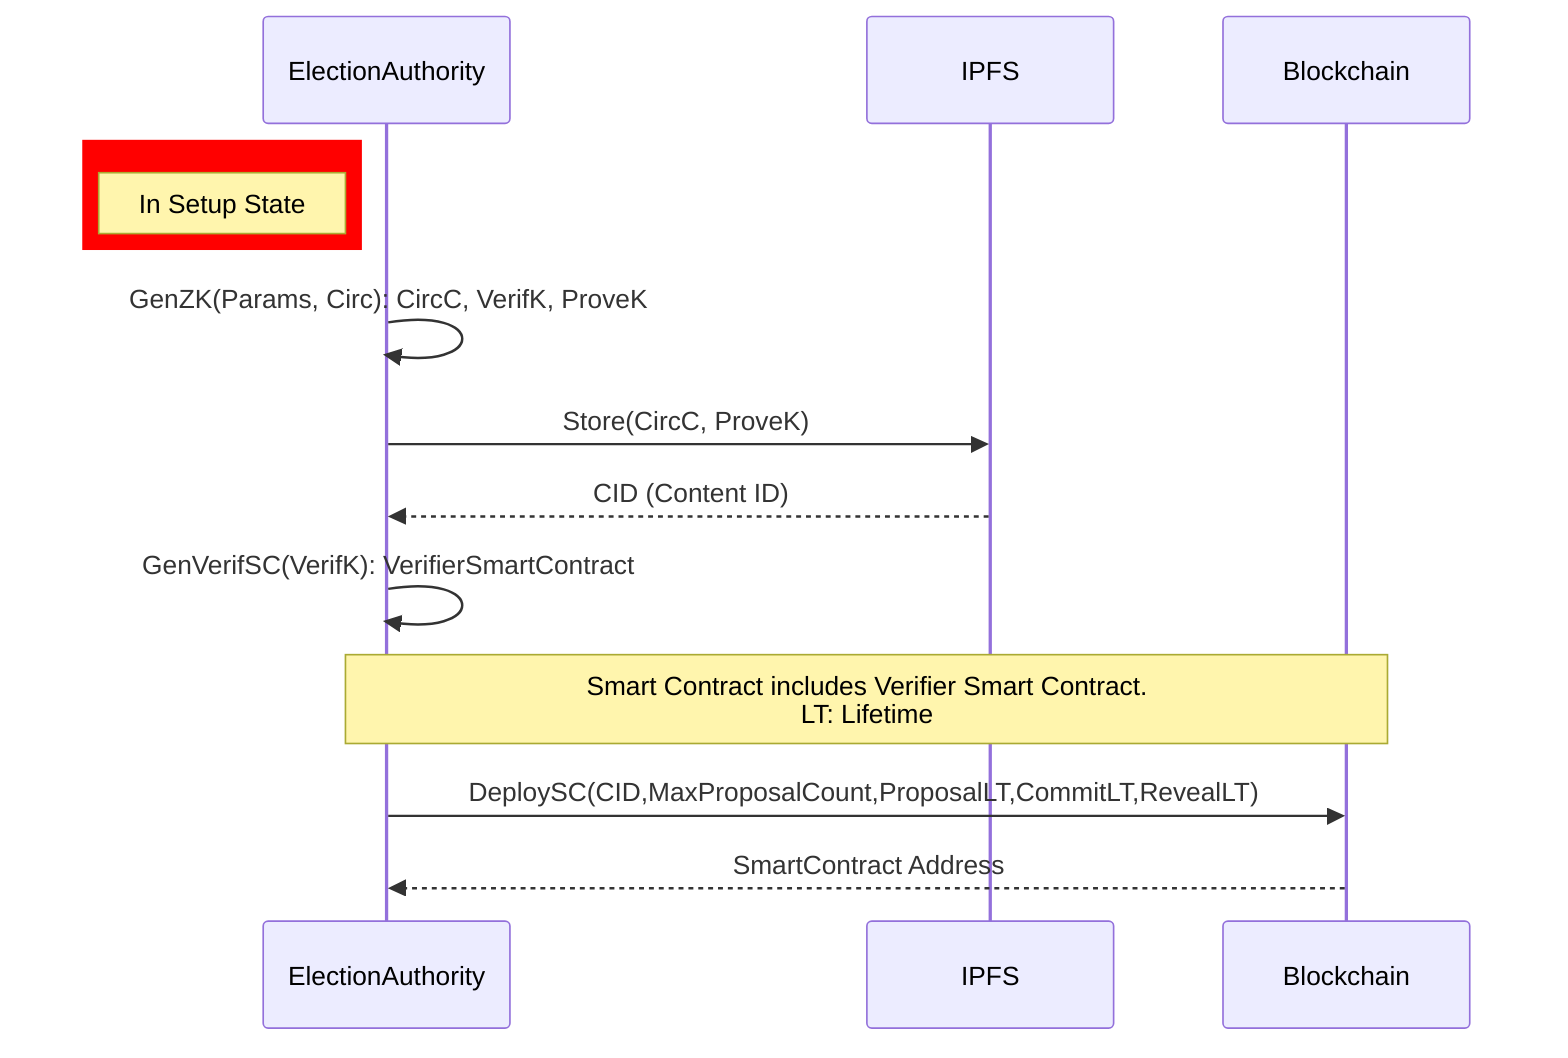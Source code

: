 sequenceDiagram
rect rgb(255, 0, 0)
note left of EA: In Setup State
end
participant EA as ElectionAuthority
EA ->> EA: GenZK(Params, Circ): CircC, VerifK, ProveK
EA ->> IPFS: Store(CircC, ProveK)
IPFS -->> EA: CID (Content ID)
EA ->> EA: GenVerifSC(VerifK): VerifierSmartContract
note over EA, Blockchain: Smart Contract includes Verifier Smart Contract. <br> LT: Lifetime
EA->>Blockchain: DeploySC(CID,MaxProposalCount,ProposalLT,CommitLT,RevealLT)
Blockchain -->> EA: SmartContract Address